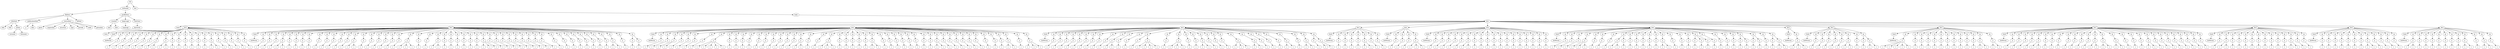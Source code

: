 digraph Tree {
	"t0" [label = "TEI"];
	"t1" [label = "teiHeader"];
	"t2" [label = "fileDesc"];
	"t3" [label = "titleStmt"];
	"t4" [label = "title"];
	"t5" [label = "title"];
	"t6" [label = "author"];
	"t7" [label = "surname"];
	"t8" [label = "forename"];
	"t9" [label = "publicationStmt"];
	"t10" [label = "p"];
	"t11" [label = "idno"];
	"t12" [label = "sourceDesc"];
	"t13" [label = "genre"];
	"t14" [label = "inspiration"];
	"t15" [label = "structure"];
	"t16" [label = "type"];
	"t17" [label = "periode"];
	"t18" [label = "taille"];
	"t19" [label = "permalien"];
	"t20" [label = "edStmt"];
	"t21" [label = "profileDesc"];
	"t22" [label = "creation"];
	"t23" [label = "date"];
	"t24" [label = "date"];
	"t25" [label = "langUsage"];
	"t26" [label = "language"];
	"t27" [label = "textClass"];
	"t28" [label = "keywords"];
	"t29" [label = "term"];
	"t30" [label = "text"];
	"t31" [label = "body"];
	"t32" [label = "div1"];
	"t33" [label = "head"];
	"t34" [label = "div2"];
	"t35" [label = "head"];
	"t36" [label = "listPerson"];
	"t37" [label = "sp"];
	"t38" [label = "p"];
	"t39" [label = "s"];
	"t40" [label = "sp"];
	"t41" [label = "p"];
	"t42" [label = "s"];
	"t43" [label = "sp"];
	"t44" [label = "p"];
	"t45" [label = "s"];
	"t46" [label = "sp"];
	"t47" [label = "p"];
	"t48" [label = "s"];
	"t49" [label = "sp"];
	"t50" [label = "p"];
	"t51" [label = "s"];
	"t52" [label = "sp"];
	"t53" [label = "p"];
	"t54" [label = "s"];
	"t55" [label = "sp"];
	"t56" [label = "p"];
	"t57" [label = "s"];
	"t58" [label = "s"];
	"t59" [label = "sp"];
	"t60" [label = "p"];
	"t61" [label = "s"];
	"t62" [label = "s"];
	"t63" [label = "sp"];
	"t64" [label = "p"];
	"t65" [label = "s"];
	"t66" [label = "sp"];
	"t67" [label = "p"];
	"t68" [label = "s"];
	"t69" [label = "sp"];
	"t70" [label = "p"];
	"t71" [label = "s"];
	"t72" [label = "sp"];
	"t73" [label = "p"];
	"t74" [label = "s"];
	"t75" [label = "sp"];
	"t76" [label = "p"];
	"t77" [label = "s"];
	"t78" [label = "sp"];
	"t79" [label = "p"];
	"t80" [label = "s"];
	"t81" [label = "sp"];
	"t82" [label = "p"];
	"t83" [label = "s"];
	"t84" [label = "s"];
	"t85" [label = "sp"];
	"t86" [label = "p"];
	"t87" [label = "s"];
	"t88" [label = "sp"];
	"t89" [label = "p"];
	"t90" [label = "s"];
	"t91" [label = "sp"];
	"t92" [label = "p"];
	"t93" [label = "s"];
	"t94" [label = "sp"];
	"t95" [label = "p"];
	"t96" [label = "s"];
	"t97" [label = "sp"];
	"t98" [label = "p"];
	"t99" [label = "s"];
	"t100" [label = "div2"];
	"t101" [label = "head"];
	"t102" [label = "listPerson"];
	"t103" [label = "sp"];
	"t104" [label = "p"];
	"t105" [label = "s"];
	"t106" [label = "sp"];
	"t107" [label = "p"];
	"t108" [label = "s"];
	"t109" [label = "sp"];
	"t110" [label = "p"];
	"t111" [label = "s"];
	"t112" [label = "sp"];
	"t113" [label = "p"];
	"t114" [label = "s"];
	"t115" [label = "s"];
	"t116" [label = "sp"];
	"t117" [label = "p"];
	"t118" [label = "s"];
	"t119" [label = "sp"];
	"t120" [label = "p"];
	"t121" [label = "s"];
	"t122" [label = "sp"];
	"t123" [label = "p"];
	"t124" [label = "s"];
	"t125" [label = "sp"];
	"t126" [label = "p"];
	"t127" [label = "s"];
	"t128" [label = "sp"];
	"t129" [label = "p"];
	"t130" [label = "s"];
	"t131" [label = "sp"];
	"t132" [label = "p"];
	"t133" [label = "s"];
	"t134" [label = "sp"];
	"t135" [label = "p"];
	"t136" [label = "s"];
	"t137" [label = "sp"];
	"t138" [label = "p"];
	"t139" [label = "s"];
	"t140" [label = "sp"];
	"t141" [label = "p"];
	"t142" [label = "s"];
	"t143" [label = "sp"];
	"t144" [label = "p"];
	"t145" [label = "s"];
	"t146" [label = "s"];
	"t147" [label = "sp"];
	"t148" [label = "p"];
	"t149" [label = "s"];
	"t150" [label = "sp"];
	"t151" [label = "p"];
	"t152" [label = "s"];
	"t153" [label = "sp"];
	"t154" [label = "p"];
	"t155" [label = "s"];
	"t156" [label = "sp"];
	"t157" [label = "p"];
	"t158" [label = "s"];
	"t159" [label = "sp"];
	"t160" [label = "p"];
	"t161" [label = "s"];
	"t162" [label = "sp"];
	"t163" [label = "p"];
	"t164" [label = "s"];
	"t165" [label = "sp"];
	"t166" [label = "p"];
	"t167" [label = "s"];
	"t168" [label = "s"];
	"t169" [label = "s"];
	"t170" [label = "sp"];
	"t171" [label = "p"];
	"t172" [label = "s"];
	"t173" [label = "sp"];
	"t174" [label = "p"];
	"t175" [label = "s"];
	"t176" [label = "sp"];
	"t177" [label = "p"];
	"t178" [label = "s"];
	"t179" [label = "s"];
	"t180" [label = "sp"];
	"t181" [label = "p"];
	"t182" [label = "s"];
	"t183" [label = "sp"];
	"t184" [label = "p"];
	"t185" [label = "s"];
	"t186" [label = "sp"];
	"t187" [label = "p"];
	"t188" [label = "s"];
	"t189" [label = "sp"];
	"t190" [label = "p"];
	"t191" [label = "s"];
	"t192" [label = "sp"];
	"t193" [label = "p"];
	"t194" [label = "s"];
	"t195" [label = "sp"];
	"t196" [label = "p"];
	"t197" [label = "s"];
	"t198" [label = "sp"];
	"t199" [label = "p"];
	"t200" [label = "s"];
	"t201" [label = "s"];
	"t202" [label = "s"];
	"t203" [label = "sp"];
	"t204" [label = "p"];
	"t205" [label = "s"];
	"t206" [label = "sp"];
	"t207" [label = "p"];
	"t208" [label = "s"];
	"t209" [label = "sp"];
	"t210" [label = "p"];
	"t211" [label = "s"];
	"t212" [label = "sp"];
	"t213" [label = "p"];
	"t214" [label = "s"];
	"t215" [label = "sp"];
	"t216" [label = "p"];
	"t217" [label = "s"];
	"t218" [label = "sp"];
	"t219" [label = "p"];
	"t220" [label = "s"];
	"t221" [label = "sp"];
	"t222" [label = "p"];
	"t223" [label = "s"];
	"t224" [label = "sp"];
	"t225" [label = "p"];
	"t226" [label = "s"];
	"t227" [label = "sp"];
	"t228" [label = "p"];
	"t229" [label = "s"];
	"t230" [label = "sp"];
	"t231" [label = "p"];
	"t232" [label = "s"];
	"t233" [label = "sp"];
	"t234" [label = "p"];
	"t235" [label = "s"];
	"t236" [label = "sp"];
	"t237" [label = "p"];
	"t238" [label = "s"];
	"t239" [label = "sp"];
	"t240" [label = "p"];
	"t241" [label = "s"];
	"t242" [label = "sp"];
	"t243" [label = "p"];
	"t244" [label = "s"];
	"t245" [label = "sp"];
	"t246" [label = "p"];
	"t247" [label = "s"];
	"t248" [label = "sp"];
	"t249" [label = "p"];
	"t250" [label = "s"];
	"t251" [label = "sp"];
	"t252" [label = "p"];
	"t253" [label = "s"];
	"t254" [label = "sp"];
	"t255" [label = "p"];
	"t256" [label = "s"];
	"t257" [label = "s"];
	"t258" [label = "sp"];
	"t259" [label = "p"];
	"t260" [label = "s"];
	"t261" [label = "sp"];
	"t262" [label = "p"];
	"t263" [label = "s"];
	"t264" [label = "p"];
	"t265" [label = "s"];
	"t266" [label = "div2"];
	"t267" [label = "head"];
	"t268" [label = "listPerson"];
	"t269" [label = "sp"];
	"t270" [label = "p"];
	"t271" [label = "s"];
	"t272" [label = "sp"];
	"t273" [label = "p"];
	"t274" [label = "s"];
	"t275" [label = "sp"];
	"t276" [label = "p"];
	"t277" [label = "s"];
	"t278" [label = "s"];
	"t279" [label = "sp"];
	"t280" [label = "p"];
	"t281" [label = "s"];
	"t282" [label = "sp"];
	"t283" [label = "p"];
	"t284" [label = "s"];
	"t285" [label = "sp"];
	"t286" [label = "p"];
	"t287" [label = "s"];
	"t288" [label = "sp"];
	"t289" [label = "p"];
	"t290" [label = "s"];
	"t291" [label = "sp"];
	"t292" [label = "p"];
	"t293" [label = "s"];
	"t294" [label = "s"];
	"t295" [label = "s"];
	"t296" [label = "s"];
	"t297" [label = "s"];
	"t298" [label = "sp"];
	"t299" [label = "p"];
	"t300" [label = "s"];
	"t301" [label = "sp"];
	"t302" [label = "p"];
	"t303" [label = "s"];
	"t304" [label = "sp"];
	"t305" [label = "p"];
	"t306" [label = "s"];
	"t307" [label = "sp"];
	"t308" [label = "p"];
	"t309" [label = "s"];
	"t310" [label = "sp"];
	"t311" [label = "p"];
	"t312" [label = "s"];
	"t313" [label = "sp"];
	"t314" [label = "p"];
	"t315" [label = "s"];
	"t316" [label = "sp"];
	"t317" [label = "p"];
	"t318" [label = "s"];
	"t319" [label = "sp"];
	"t320" [label = "p"];
	"t321" [label = "s"];
	"t322" [label = "sp"];
	"t323" [label = "p"];
	"t324" [label = "s"];
	"t325" [label = "sp"];
	"t326" [label = "p"];
	"t327" [label = "s"];
	"t328" [label = "sp"];
	"t329" [label = "p"];
	"t330" [label = "s"];
	"t331" [label = "s"];
	"t332" [label = "sp"];
	"t333" [label = "p"];
	"t334" [label = "s"];
	"t335" [label = "sp"];
	"t336" [label = "p"];
	"t337" [label = "s"];
	"t338" [label = "sp"];
	"t339" [label = "p"];
	"t340" [label = "s"];
	"t341" [label = "s"];
	"t342" [label = "s"];
	"t343" [label = "sp"];
	"t344" [label = "p"];
	"t345" [label = "s"];
	"t346" [label = "sp"];
	"t347" [label = "p"];
	"t348" [label = "s"];
	"t349" [label = "sp"];
	"t350" [label = "p"];
	"t351" [label = "s"];
	"t352" [label = "sp"];
	"t353" [label = "p"];
	"t354" [label = "s"];
	"t355" [label = "sp"];
	"t356" [label = "p"];
	"t357" [label = "s"];
	"t358" [label = "sp"];
	"t359" [label = "p"];
	"t360" [label = "s"];
	"t361" [label = "s"];
	"t362" [label = "sp"];
	"t363" [label = "p"];
	"t364" [label = "s"];
	"t365" [label = "sp"];
	"t366" [label = "p"];
	"t367" [label = "s"];
	"t368" [label = "sp"];
	"t369" [label = "p"];
	"t370" [label = "s"];
	"t371" [label = "sp"];
	"t372" [label = "p"];
	"t373" [label = "s"];
	"t374" [label = "sp"];
	"t375" [label = "p"];
	"t376" [label = "s"];
	"t377" [label = "sp"];
	"t378" [label = "p"];
	"t379" [label = "s"];
	"t380" [label = "sp"];
	"t381" [label = "p"];
	"t382" [label = "s"];
	"t383" [label = "sp"];
	"t384" [label = "p"];
	"t385" [label = "s"];
	"t386" [label = "sp"];
	"t387" [label = "p"];
	"t388" [label = "s"];
	"t389" [label = "s"];
	"t390" [label = "sp"];
	"t391" [label = "p"];
	"t392" [label = "s"];
	"t393" [label = "sp"];
	"t394" [label = "p"];
	"t395" [label = "s"];
	"t396" [label = "sp"];
	"t397" [label = "p"];
	"t398" [label = "s"];
	"t399" [label = "sp"];
	"t400" [label = "p"];
	"t401" [label = "s"];
	"t402" [label = "sp"];
	"t403" [label = "p"];
	"t404" [label = "s"];
	"t405" [label = "sp"];
	"t406" [label = "p"];
	"t407" [label = "s"];
	"t408" [label = "sp"];
	"t409" [label = "p"];
	"t410" [label = "s"];
	"t411" [label = "sp"];
	"t412" [label = "p"];
	"t413" [label = "s"];
	"t414" [label = "sp"];
	"t415" [label = "p"];
	"t416" [label = "s"];
	"t417" [label = "sp"];
	"t418" [label = "p"];
	"t419" [label = "s"];
	"t420" [label = "s"];
	"t421" [label = "sp"];
	"t422" [label = "p"];
	"t423" [label = "s"];
	"t424" [label = "sp"];
	"t425" [label = "p"];
	"t426" [label = "s"];
	"t427" [label = "s"];
	"t428" [label = "s"];
	"t429" [label = "div2"];
	"t430" [label = "head"];
	"t431" [label = "listPerson"];
	"t432" [label = "sp"];
	"t433" [label = "p"];
	"t434" [label = "s"];
	"t435" [label = "sp"];
	"t436" [label = "p"];
	"t437" [label = "s"];
	"t438" [label = "sp"];
	"t439" [label = "p"];
	"t440" [label = "s"];
	"t441" [label = "sp"];
	"t442" [label = "p"];
	"t443" [label = "s"];
	"t444" [label = "sp"];
	"t445" [label = "p"];
	"t446" [label = "s"];
	"t447" [label = "sp"];
	"t448" [label = "p"];
	"t449" [label = "s"];
	"t450" [label = "sp"];
	"t451" [label = "p"];
	"t452" [label = "s"];
	"t453" [label = "sp"];
	"t454" [label = "p"];
	"t455" [label = "s"];
	"t456" [label = "sp"];
	"t457" [label = "p"];
	"t458" [label = "s"];
	"t459" [label = "sp"];
	"t460" [label = "p"];
	"t461" [label = "s"];
	"t462" [label = "s"];
	"t463" [label = "sp"];
	"t464" [label = "p"];
	"t465" [label = "s"];
	"t466" [label = "sp"];
	"t467" [label = "p"];
	"t468" [label = "s"];
	"t469" [label = "sp"];
	"t470" [label = "p"];
	"t471" [label = "s"];
	"t472" [label = "p"];
	"t473" [label = "s"];
	"t474" [label = "s"];
	"t475" [label = "s"];
	"t476" [label = "s"];
	"t477" [label = "sp"];
	"t478" [label = "p"];
	"t479" [label = "s"];
	"t480" [label = "sp"];
	"t481" [label = "p"];
	"t482" [label = "s"];
	"t483" [label = "s"];
	"t484" [label = "s"];
	"t485" [label = "sp"];
	"t486" [label = "p"];
	"t487" [label = "s"];
	"t488" [label = "sp"];
	"t489" [label = "p"];
	"t490" [label = "s"];
	"t491" [label = "sp"];
	"t492" [label = "p"];
	"t493" [label = "s"];
	"t494" [label = "s"];
	"t495" [label = "sp"];
	"t496" [label = "p"];
	"t497" [label = "s"];
	"t498" [label = "sp"];
	"t499" [label = "p"];
	"t500" [label = "s"];
	"t501" [label = "sp"];
	"t502" [label = "p"];
	"t503" [label = "s"];
	"t504" [label = "sp"];
	"t505" [label = "p"];
	"t506" [label = "s"];
	"t507" [label = "s"];
	"t508" [label = "s"];
	"t509" [label = "sp"];
	"t510" [label = "p"];
	"t511" [label = "s"];
	"t512" [label = "s"];
	"t513" [label = "sp"];
	"t514" [label = "p"];
	"t515" [label = "s"];
	"t516" [label = "sp"];
	"t517" [label = "p"];
	"t518" [label = "s"];
	"t519" [label = "sp"];
	"t520" [label = "p"];
	"t521" [label = "s"];
	"t522" [label = "sp"];
	"t523" [label = "p"];
	"t524" [label = "s"];
	"t525" [label = "s"];
	"t526" [label = "sp"];
	"t527" [label = "p"];
	"t528" [label = "s"];
	"t529" [label = "sp"];
	"t530" [label = "p"];
	"t531" [label = "s"];
	"t532" [label = "s"];
	"t533" [label = "sp"];
	"t534" [label = "p"];
	"t535" [label = "s"];
	"t536" [label = "p"];
	"t537" [label = "s"];
	"t538" [label = "s"];
	"t539" [label = "div2"];
	"t540" [label = "head"];
	"t541" [label = "listPerson"];
	"t542" [label = "sp"];
	"t543" [label = "p"];
	"t544" [label = "s"];
	"t545" [label = "sp"];
	"t546" [label = "p"];
	"t547" [label = "s"];
	"t548" [label = "sp"];
	"t549" [label = "p"];
	"t550" [label = "s"];
	"t551" [label = "sp"];
	"t552" [label = "p"];
	"t553" [label = "s"];
	"t554" [label = "sp"];
	"t555" [label = "p"];
	"t556" [label = "s"];
	"t557" [label = "s"];
	"t558" [label = "sp"];
	"t559" [label = "p"];
	"t560" [label = "s"];
	"t561" [label = "sp"];
	"t562" [label = "p"];
	"t563" [label = "s"];
	"t564" [label = "div2"];
	"t565" [label = "head"];
	"t566" [label = "listPerson"];
	"t567" [label = "sp"];
	"t568" [label = "p"];
	"t569" [label = "s"];
	"t570" [label = "sp"];
	"t571" [label = "p"];
	"t572" [label = "s"];
	"t573" [label = "sp"];
	"t574" [label = "p"];
	"t575" [label = "s"];
	"t576" [label = "sp"];
	"t577" [label = "p"];
	"t578" [label = "s"];
	"t579" [label = "s"];
	"t580" [label = "s"];
	"t581" [label = "div2"];
	"t582" [label = "head"];
	"t583" [label = "listPerson"];
	"t584" [label = "sp"];
	"t585" [label = "p"];
	"t586" [label = "s"];
	"t587" [label = "sp"];
	"t588" [label = "p"];
	"t589" [label = "s"];
	"t590" [label = "sp"];
	"t591" [label = "p"];
	"t592" [label = "s"];
	"t593" [label = "sp"];
	"t594" [label = "p"];
	"t595" [label = "s"];
	"t596" [label = "sp"];
	"t597" [label = "p"];
	"t598" [label = "s"];
	"t599" [label = "sp"];
	"t600" [label = "p"];
	"t601" [label = "s"];
	"t602" [label = "s"];
	"t603" [label = "sp"];
	"t604" [label = "p"];
	"t605" [label = "s"];
	"t606" [label = "sp"];
	"t607" [label = "p"];
	"t608" [label = "s"];
	"t609" [label = "sp"];
	"t610" [label = "p"];
	"t611" [label = "s"];
	"t612" [label = "sp"];
	"t613" [label = "p"];
	"t614" [label = "s"];
	"t615" [label = "sp"];
	"t616" [label = "p"];
	"t617" [label = "s"];
	"t618" [label = "sp"];
	"t619" [label = "p"];
	"t620" [label = "s"];
	"t621" [label = "sp"];
	"t622" [label = "p"];
	"t623" [label = "s"];
	"t624" [label = "sp"];
	"t625" [label = "p"];
	"t626" [label = "s"];
	"t627" [label = "sp"];
	"t628" [label = "p"];
	"t629" [label = "s"];
	"t630" [label = "sp"];
	"t631" [label = "p"];
	"t632" [label = "s"];
	"t633" [label = "sp"];
	"t634" [label = "p"];
	"t635" [label = "s"];
	"t636" [label = "sp"];
	"t637" [label = "p"];
	"t638" [label = "s"];
	"t639" [label = "div2"];
	"t640" [label = "head"];
	"t641" [label = "listPerson"];
	"t642" [label = "sp"];
	"t643" [label = "p"];
	"t644" [label = "s"];
	"t645" [label = "sp"];
	"t646" [label = "p"];
	"t647" [label = "s"];
	"t648" [label = "sp"];
	"t649" [label = "p"];
	"t650" [label = "s"];
	"t651" [label = "sp"];
	"t652" [label = "p"];
	"t653" [label = "s"];
	"t654" [label = "s"];
	"t655" [label = "s"];
	"t656" [label = "sp"];
	"t657" [label = "p"];
	"t658" [label = "s"];
	"t659" [label = "sp"];
	"t660" [label = "p"];
	"t661" [label = "s"];
	"t662" [label = "sp"];
	"t663" [label = "p"];
	"t664" [label = "s"];
	"t665" [label = "sp"];
	"t666" [label = "p"];
	"t667" [label = "s"];
	"t668" [label = "s"];
	"t669" [label = "p"];
	"t670" [label = "s"];
	"t671" [label = "sp"];
	"t672" [label = "p"];
	"t673" [label = "s"];
	"t674" [label = "sp"];
	"t675" [label = "p"];
	"t676" [label = "s"];
	"t677" [label = "sp"];
	"t678" [label = "p"];
	"t679" [label = "s"];
	"t680" [label = "sp"];
	"t681" [label = "p"];
	"t682" [label = "s"];
	"t683" [label = "sp"];
	"t684" [label = "p"];
	"t685" [label = "s"];
	"t686" [label = "sp"];
	"t687" [label = "p"];
	"t688" [label = "s"];
	"t689" [label = "s"];
	"t690" [label = "sp"];
	"t691" [label = "p"];
	"t692" [label = "s"];
	"t693" [label = "sp"];
	"t694" [label = "p"];
	"t695" [label = "s"];
	"t696" [label = "sp"];
	"t697" [label = "p"];
	"t698" [label = "s"];
	"t699" [label = "sp"];
	"t700" [label = "p"];
	"t701" [label = "s"];
	"t702" [label = "p"];
	"t703" [label = "s"];
	"t704" [label = "p"];
	"t705" [label = "s"];
	"t706" [label = "sp"];
	"t707" [label = "p"];
	"t708" [label = "s"];
	"t709" [label = "sp"];
	"t710" [label = "p"];
	"t711" [label = "s"];
	"t712" [label = "sp"];
	"t713" [label = "p"];
	"t714" [label = "s"];
	"t715" [label = "sp"];
	"t716" [label = "p"];
	"t717" [label = "s"];
	"t718" [label = "sp"];
	"t719" [label = "p"];
	"t720" [label = "s"];
	"t721" [label = "p"];
	"t722" [label = "s"];
	"t723" [label = "sp"];
	"t724" [label = "p"];
	"t725" [label = "s"];
	"t726" [label = "p"];
	"t727" [label = "s"];
	"t728" [label = "sp"];
	"t729" [label = "p"];
	"t730" [label = "s"];
	"t731" [label = "sp"];
	"t732" [label = "p"];
	"t733" [label = "s"];
	"t734" [label = "p"];
	"t735" [label = "s"];
	"t736" [label = "s"];
	"t737" [label = "div2"];
	"t738" [label = "head"];
	"t739" [label = "listPerson"];
	"t740" [label = "sp"];
	"t741" [label = "p"];
	"t742" [label = "s"];
	"t743" [label = "s"];
	"t744" [label = "s"];
	"t745" [label = "div2"];
	"t746" [label = "head"];
	"t747" [label = "listPerson"];
	"t748" [label = "sp"];
	"t749" [label = "p"];
	"t750" [label = "s"];
	"t751" [label = "sp"];
	"t752" [label = "p"];
	"t753" [label = "s"];
	"t754" [label = "sp"];
	"t755" [label = "p"];
	"t756" [label = "s"];
	"t757" [label = "sp"];
	"t758" [label = "p"];
	"t759" [label = "s"];
	"t760" [label = "sp"];
	"t761" [label = "p"];
	"t762" [label = "s"];
	"t763" [label = "sp"];
	"t764" [label = "p"];
	"t765" [label = "s"];
	"t766" [label = "s"];
	"t767" [label = "sp"];
	"t768" [label = "p"];
	"t769" [label = "s"];
	"t770" [label = "sp"];
	"t771" [label = "p"];
	"t772" [label = "s"];
	"t773" [label = "p"];
	"t774" [label = "s"];
	"t775" [label = "s"];
	"t776" [label = "div2"];
	"t777" [label = "head"];
	"t778" [label = "listPerson"];
	"t779" [label = "sp"];
	"t780" [label = "p"];
	"t781" [label = "s"];
	"t782" [label = "s"];
	"t783" [label = "s"];
	"t784" [label = "s"];
	"t785" [label = "s"];
	"t786" [label = "sp"];
	"t787" [label = "p"];
	"t788" [label = "s"];
	"t789" [label = "sp"];
	"t790" [label = "p"];
	"t791" [label = "s"];
	"t792" [label = "sp"];
	"t793" [label = "p"];
	"t794" [label = "s"];
	"t795" [label = "sp"];
	"t796" [label = "p"];
	"t797" [label = "s"];
	"t798" [label = "sp"];
	"t799" [label = "p"];
	"t800" [label = "s"];
	"t801" [label = "sp"];
	"t802" [label = "p"];
	"t803" [label = "s"];
	"t804" [label = "sp"];
	"t805" [label = "p"];
	"t806" [label = "s"];
	"t807" [label = "sp"];
	"t808" [label = "p"];
	"t809" [label = "s"];
	"t810" [label = "sp"];
	"t811" [label = "p"];
	"t812" [label = "s"];
	"t813" [label = "sp"];
	"t814" [label = "p"];
	"t815" [label = "s"];
	"t816" [label = "sp"];
	"t817" [label = "p"];
	"t818" [label = "s"];
	"t819" [label = "s"];
	"t820" [label = "sp"];
	"t821" [label = "p"];
	"t822" [label = "s"];
	"t823" [label = "s"];
	"t824" [label = "div2"];
	"t825" [label = "head"];
	"t826" [label = "listPerson"];
	"t827" [label = "sp"];
	"t828" [label = "p"];
	"t829" [label = "s"];
	"t830" [label = "sp"];
	"t831" [label = "p"];
	"t832" [label = "s"];
	"t833" [label = "sp"];
	"t834" [label = "p"];
	"t835" [label = "s"];
	"t836" [label = "sp"];
	"t837" [label = "p"];
	"t838" [label = "s"];
	"t839" [label = "sp"];
	"t840" [label = "p"];
	"t841" [label = "s"];
	"t842" [label = "s"];
	"t843" [label = "sp"];
	"t844" [label = "p"];
	"t845" [label = "s"];
	"t846" [label = "sp"];
	"t847" [label = "p"];
	"t848" [label = "s"];
	"t849" [label = "sp"];
	"t850" [label = "p"];
	"t851" [label = "s"];
	"t852" [label = "sp"];
	"t853" [label = "p"];
	"t854" [label = "s"];
	"t855" [label = "sp"];
	"t856" [label = "p"];
	"t857" [label = "s"];
	"t858" [label = "sp"];
	"t859" [label = "p"];
	"t860" [label = "s"];
	"t861" [label = "sp"];
	"t862" [label = "p"];
	"t863" [label = "s"];
	"t864" [label = "sp"];
	"t865" [label = "p"];
	"t866" [label = "s"];
	"t867" [label = "s"];
	"t868" [label = "sp"];
	"t869" [label = "p"];
	"t870" [label = "s"];
	"t871" [label = "s"];
	"t872" [label = "sp"];
	"t873" [label = "p"];
	"t874" [label = "s"];
	"t875" [label = "s"];
	"t876" [label = "sp"];
	"t877" [label = "p"];
	"t878" [label = "s"];
	"t879" [label = "sp"];
	"t880" [label = "p"];
	"t881" [label = "s"];
	"t882" [label = "sp"];
	"t883" [label = "p"];
	"t884" [label = "s"];
	"t885" [label = "sp"];
	"t886" [label = "p"];
	"t887" [label = "s"];
	"t888" [label = "s"];
	"t889" [label = "sp"];
	"t890" [label = "p"];
	"t891" [label = "s"];
	"t892" [label = "sp"];
	"t893" [label = "p"];
	"t894" [label = "s"];
	"t895" [label = "sp"];
	"t896" [label = "p"];
	"t897" [label = "s"];
	"t898" [label = "sp"];
	"t899" [label = "p"];
	"t900" [label = "s"];
	"t901" [label = "sp"];
	"t902" [label = "p"];
	"t903" [label = "s"];
	"t904" [label = "sp"];
	"t905" [label = "p"];
	"t906" [label = "s"];
	"t907" [label = "sp"];
	"t908" [label = "p"];
	"t909" [label = "s"];
	"t910" [label = "sp"];
	"t911" [label = "p"];
	"t912" [label = "s"];
	"t913" [label = "div2"];
	"t914" [label = "head"];
	"t915" [label = "listPerson"];
	"t916" [label = "sp"];
	"t917" [label = "p"];
	"t918" [label = "s"];
	"t919" [label = "sp"];
	"t920" [label = "p"];
	"t921" [label = "s"];
	"t922" [label = "s"];
	"t923" [label = "sp"];
	"t924" [label = "p"];
	"t925" [label = "s"];
	"t926" [label = "sp"];
	"t927" [label = "p"];
	"t928" [label = "s"];
	"t929" [label = "sp"];
	"t930" [label = "p"];
	"t931" [label = "s"];
	"t932" [label = "sp"];
	"t933" [label = "p"];
	"t934" [label = "s"];
	"t935" [label = "sp"];
	"t936" [label = "p"];
	"t937" [label = "s"];
	"t938" [label = "sp"];
	"t939" [label = "p"];
	"t940" [label = "s"];
	"t941" [label = "sp"];
	"t942" [label = "p"];
	"t943" [label = "s"];
	"t944" [label = "sp"];
	"t945" [label = "p"];
	"t946" [label = "s"];
	"t947" [label = "sp"];
	"t948" [label = "p"];
	"t949" [label = "s"];
	"t950" [label = "sp"];
	"t951" [label = "p"];
	"t952" [label = "s"];
	"t953" [label = "s"];
	"t954" [label = "sp"];
	"t955" [label = "p"];
	"t956" [label = "s"];
	"t957" [label = "sp"];
	"t958" [label = "p"];
	"t959" [label = "s"];
	"t960" [label = "div2"];
	"t961" [label = "head"];
	"t962" [label = "listPerson"];
	"t963" [label = "sp"];
	"t964" [label = "p"];
	"t965" [label = "s"];
	"t966" [label = "sp"];
	"t967" [label = "p"];
	"t968" [label = "s"];
	"t969" [label = "sp"];
	"t970" [label = "p"];
	"t971" [label = "s"];
	"t972" [label = "sp"];
	"t973" [label = "p"];
	"t974" [label = "s"];
	"t975" [label = "sp"];
	"t976" [label = "p"];
	"t977" [label = "s"];
	"t978" [label = "sp"];
	"t979" [label = "p"];
	"t980" [label = "s"];
	"t981" [label = "sp"];
	"t982" [label = "p"];
	"t983" [label = "s"];
	"t984" [label = "sp"];
	"t985" [label = "p"];
	"t986" [label = "s"];
	"t987" [label = "s"];
	"t988" [label = "sp"];
	"t989" [label = "p"];
	"t990" [label = "s"];
	"t991" [label = "sp"];
	"t992" [label = "p"];
	"t993" [label = "s"];
	"t994" [label = "sp"];
	"t995" [label = "p"];
	"t996" [label = "s"];
	"t997" [label = "sp"];
	"t998" [label = "p"];
	"t999" [label = "s"];
	"t1000" [label = "div2"];
	"t1001" [label = "head"];
	"t1002" [label = "listPerson"];
	"t1003" [label = "sp"];
	"t1004" [label = "p"];
	"t1005" [label = "s"];
	"t1006" [label = "s"];
	"t1007" [label = "sp"];
	"t1008" [label = "p"];
	"t1009" [label = "s"];
	"t1010" [label = "sp"];
	"t1011" [label = "p"];
	"t1012" [label = "s"];
	"t1013" [label = "sp"];
	"t1014" [label = "p"];
	"t1015" [label = "s"];
	"t1016" [label = "sp"];
	"t1017" [label = "p"];
	"t1018" [label = "s"];
	"t1019" [label = "sp"];
	"t1020" [label = "p"];
	"t1021" [label = "s"];
	"t1022" [label = "sp"];
	"t1023" [label = "p"];
	"t1024" [label = "s"];
	"t1025" [label = "sp"];
	"t1026" [label = "p"];
	"t1027" [label = "s"];
	"t1028" [label = "sp"];
	"t1029" [label = "p"];
	"t1030" [label = "s"];
	"t1031" [label = "s"];
	"t1032" [label = "sp"];
	"t1033" [label = "p"];
	"t1034" [label = "s"];
	"t1035" [label = "sp"];
	"t1036" [label = "p"];
	"t1037" [label = "s"];
	"t1038" [label = "s"];
	"t1039" [label = "sp"];
	"t1040" [label = "p"];
	"t1041" [label = "s"];
	"t0" -> "t1";
	"t1" -> "t2";
	"t2" -> "t3";
	"t3" -> "t4";
	"t3" -> "t5";
	"t3" -> "t6";
	"t6" -> "t7";
	"t6" -> "t8";
	"t2" -> "t9";
	"t9" -> "t10";
	"t9" -> "t11";
	"t2" -> "t12";
	"t12" -> "t13";
	"t12" -> "t14";
	"t12" -> "t15";
	"t12" -> "t16";
	"t12" -> "t17";
	"t12" -> "t18";
	"t12" -> "t19";
	"t2" -> "t20";
	"t1" -> "t21";
	"t21" -> "t22";
	"t22" -> "t23";
	"t22" -> "t24";
	"t21" -> "t25";
	"t25" -> "t26";
	"t21" -> "t27";
	"t27" -> "t28";
	"t28" -> "t29";
	"t0" -> "t30";
	"t30" -> "t31";
	"t31" -> "t32";
	"t32" -> "t33";
	"t32" -> "t34";
	"t34" -> "t35";
	"t35" -> "t36";
	"t34" -> "t37";
	"t37" -> "t38";
	"t38" -> "t39";
	"t34" -> "t40";
	"t40" -> "t41";
	"t41" -> "t42";
	"t34" -> "t43";
	"t43" -> "t44";
	"t44" -> "t45";
	"t34" -> "t46";
	"t46" -> "t47";
	"t47" -> "t48";
	"t34" -> "t49";
	"t49" -> "t50";
	"t50" -> "t51";
	"t34" -> "t52";
	"t52" -> "t53";
	"t53" -> "t54";
	"t34" -> "t55";
	"t55" -> "t56";
	"t56" -> "t57";
	"t56" -> "t58";
	"t34" -> "t59";
	"t59" -> "t60";
	"t60" -> "t61";
	"t60" -> "t62";
	"t34" -> "t63";
	"t63" -> "t64";
	"t64" -> "t65";
	"t34" -> "t66";
	"t66" -> "t67";
	"t67" -> "t68";
	"t34" -> "t69";
	"t69" -> "t70";
	"t70" -> "t71";
	"t34" -> "t72";
	"t72" -> "t73";
	"t73" -> "t74";
	"t34" -> "t75";
	"t75" -> "t76";
	"t76" -> "t77";
	"t34" -> "t78";
	"t78" -> "t79";
	"t79" -> "t80";
	"t34" -> "t81";
	"t81" -> "t82";
	"t82" -> "t83";
	"t82" -> "t84";
	"t34" -> "t85";
	"t85" -> "t86";
	"t86" -> "t87";
	"t34" -> "t88";
	"t88" -> "t89";
	"t89" -> "t90";
	"t34" -> "t91";
	"t91" -> "t92";
	"t92" -> "t93";
	"t34" -> "t94";
	"t94" -> "t95";
	"t95" -> "t96";
	"t34" -> "t97";
	"t97" -> "t98";
	"t98" -> "t99";
	"t32" -> "t100";
	"t100" -> "t101";
	"t101" -> "t102";
	"t100" -> "t103";
	"t103" -> "t104";
	"t104" -> "t105";
	"t100" -> "t106";
	"t106" -> "t107";
	"t107" -> "t108";
	"t100" -> "t109";
	"t109" -> "t110";
	"t110" -> "t111";
	"t100" -> "t112";
	"t112" -> "t113";
	"t113" -> "t114";
	"t113" -> "t115";
	"t100" -> "t116";
	"t116" -> "t117";
	"t117" -> "t118";
	"t100" -> "t119";
	"t119" -> "t120";
	"t120" -> "t121";
	"t100" -> "t122";
	"t122" -> "t123";
	"t123" -> "t124";
	"t100" -> "t125";
	"t125" -> "t126";
	"t126" -> "t127";
	"t100" -> "t128";
	"t128" -> "t129";
	"t129" -> "t130";
	"t100" -> "t131";
	"t131" -> "t132";
	"t132" -> "t133";
	"t100" -> "t134";
	"t134" -> "t135";
	"t135" -> "t136";
	"t100" -> "t137";
	"t137" -> "t138";
	"t138" -> "t139";
	"t100" -> "t140";
	"t140" -> "t141";
	"t141" -> "t142";
	"t100" -> "t143";
	"t143" -> "t144";
	"t144" -> "t145";
	"t144" -> "t146";
	"t100" -> "t147";
	"t147" -> "t148";
	"t148" -> "t149";
	"t100" -> "t150";
	"t150" -> "t151";
	"t151" -> "t152";
	"t100" -> "t153";
	"t153" -> "t154";
	"t154" -> "t155";
	"t100" -> "t156";
	"t156" -> "t157";
	"t157" -> "t158";
	"t100" -> "t159";
	"t159" -> "t160";
	"t160" -> "t161";
	"t100" -> "t162";
	"t162" -> "t163";
	"t163" -> "t164";
	"t100" -> "t165";
	"t165" -> "t166";
	"t166" -> "t167";
	"t166" -> "t168";
	"t166" -> "t169";
	"t100" -> "t170";
	"t170" -> "t171";
	"t171" -> "t172";
	"t100" -> "t173";
	"t173" -> "t174";
	"t174" -> "t175";
	"t100" -> "t176";
	"t176" -> "t177";
	"t177" -> "t178";
	"t177" -> "t179";
	"t100" -> "t180";
	"t180" -> "t181";
	"t181" -> "t182";
	"t100" -> "t183";
	"t183" -> "t184";
	"t184" -> "t185";
	"t100" -> "t186";
	"t186" -> "t187";
	"t187" -> "t188";
	"t100" -> "t189";
	"t189" -> "t190";
	"t190" -> "t191";
	"t100" -> "t192";
	"t192" -> "t193";
	"t193" -> "t194";
	"t100" -> "t195";
	"t195" -> "t196";
	"t196" -> "t197";
	"t100" -> "t198";
	"t198" -> "t199";
	"t199" -> "t200";
	"t199" -> "t201";
	"t199" -> "t202";
	"t100" -> "t203";
	"t203" -> "t204";
	"t204" -> "t205";
	"t100" -> "t206";
	"t206" -> "t207";
	"t207" -> "t208";
	"t100" -> "t209";
	"t209" -> "t210";
	"t210" -> "t211";
	"t100" -> "t212";
	"t212" -> "t213";
	"t213" -> "t214";
	"t100" -> "t215";
	"t215" -> "t216";
	"t216" -> "t217";
	"t100" -> "t218";
	"t218" -> "t219";
	"t219" -> "t220";
	"t100" -> "t221";
	"t221" -> "t222";
	"t222" -> "t223";
	"t100" -> "t224";
	"t224" -> "t225";
	"t225" -> "t226";
	"t100" -> "t227";
	"t227" -> "t228";
	"t228" -> "t229";
	"t100" -> "t230";
	"t230" -> "t231";
	"t231" -> "t232";
	"t100" -> "t233";
	"t233" -> "t234";
	"t234" -> "t235";
	"t100" -> "t236";
	"t236" -> "t237";
	"t237" -> "t238";
	"t100" -> "t239";
	"t239" -> "t240";
	"t240" -> "t241";
	"t100" -> "t242";
	"t242" -> "t243";
	"t243" -> "t244";
	"t100" -> "t245";
	"t245" -> "t246";
	"t246" -> "t247";
	"t100" -> "t248";
	"t248" -> "t249";
	"t249" -> "t250";
	"t100" -> "t251";
	"t251" -> "t252";
	"t252" -> "t253";
	"t100" -> "t254";
	"t254" -> "t255";
	"t255" -> "t256";
	"t255" -> "t257";
	"t100" -> "t258";
	"t258" -> "t259";
	"t259" -> "t260";
	"t100" -> "t261";
	"t261" -> "t262";
	"t262" -> "t263";
	"t261" -> "t264";
	"t264" -> "t265";
	"t32" -> "t266";
	"t266" -> "t267";
	"t267" -> "t268";
	"t266" -> "t269";
	"t269" -> "t270";
	"t270" -> "t271";
	"t266" -> "t272";
	"t272" -> "t273";
	"t273" -> "t274";
	"t266" -> "t275";
	"t275" -> "t276";
	"t276" -> "t277";
	"t276" -> "t278";
	"t266" -> "t279";
	"t279" -> "t280";
	"t280" -> "t281";
	"t266" -> "t282";
	"t282" -> "t283";
	"t283" -> "t284";
	"t266" -> "t285";
	"t285" -> "t286";
	"t286" -> "t287";
	"t266" -> "t288";
	"t288" -> "t289";
	"t289" -> "t290";
	"t266" -> "t291";
	"t291" -> "t292";
	"t292" -> "t293";
	"t292" -> "t294";
	"t292" -> "t295";
	"t292" -> "t296";
	"t292" -> "t297";
	"t266" -> "t298";
	"t298" -> "t299";
	"t299" -> "t300";
	"t266" -> "t301";
	"t301" -> "t302";
	"t302" -> "t303";
	"t266" -> "t304";
	"t304" -> "t305";
	"t305" -> "t306";
	"t266" -> "t307";
	"t307" -> "t308";
	"t308" -> "t309";
	"t266" -> "t310";
	"t310" -> "t311";
	"t311" -> "t312";
	"t266" -> "t313";
	"t313" -> "t314";
	"t314" -> "t315";
	"t266" -> "t316";
	"t316" -> "t317";
	"t317" -> "t318";
	"t266" -> "t319";
	"t319" -> "t320";
	"t320" -> "t321";
	"t266" -> "t322";
	"t322" -> "t323";
	"t323" -> "t324";
	"t266" -> "t325";
	"t325" -> "t326";
	"t326" -> "t327";
	"t266" -> "t328";
	"t328" -> "t329";
	"t329" -> "t330";
	"t329" -> "t331";
	"t266" -> "t332";
	"t332" -> "t333";
	"t333" -> "t334";
	"t266" -> "t335";
	"t335" -> "t336";
	"t336" -> "t337";
	"t266" -> "t338";
	"t338" -> "t339";
	"t339" -> "t340";
	"t339" -> "t341";
	"t339" -> "t342";
	"t266" -> "t343";
	"t343" -> "t344";
	"t344" -> "t345";
	"t266" -> "t346";
	"t346" -> "t347";
	"t347" -> "t348";
	"t266" -> "t349";
	"t349" -> "t350";
	"t350" -> "t351";
	"t266" -> "t352";
	"t352" -> "t353";
	"t353" -> "t354";
	"t266" -> "t355";
	"t355" -> "t356";
	"t356" -> "t357";
	"t266" -> "t358";
	"t358" -> "t359";
	"t359" -> "t360";
	"t359" -> "t361";
	"t266" -> "t362";
	"t362" -> "t363";
	"t363" -> "t364";
	"t266" -> "t365";
	"t365" -> "t366";
	"t366" -> "t367";
	"t266" -> "t368";
	"t368" -> "t369";
	"t369" -> "t370";
	"t266" -> "t371";
	"t371" -> "t372";
	"t372" -> "t373";
	"t266" -> "t374";
	"t374" -> "t375";
	"t375" -> "t376";
	"t266" -> "t377";
	"t377" -> "t378";
	"t378" -> "t379";
	"t266" -> "t380";
	"t380" -> "t381";
	"t381" -> "t382";
	"t266" -> "t383";
	"t383" -> "t384";
	"t384" -> "t385";
	"t266" -> "t386";
	"t386" -> "t387";
	"t387" -> "t388";
	"t387" -> "t389";
	"t266" -> "t390";
	"t390" -> "t391";
	"t391" -> "t392";
	"t266" -> "t393";
	"t393" -> "t394";
	"t394" -> "t395";
	"t266" -> "t396";
	"t396" -> "t397";
	"t397" -> "t398";
	"t266" -> "t399";
	"t399" -> "t400";
	"t400" -> "t401";
	"t266" -> "t402";
	"t402" -> "t403";
	"t403" -> "t404";
	"t266" -> "t405";
	"t405" -> "t406";
	"t406" -> "t407";
	"t266" -> "t408";
	"t408" -> "t409";
	"t409" -> "t410";
	"t266" -> "t411";
	"t411" -> "t412";
	"t412" -> "t413";
	"t266" -> "t414";
	"t414" -> "t415";
	"t415" -> "t416";
	"t266" -> "t417";
	"t417" -> "t418";
	"t418" -> "t419";
	"t418" -> "t420";
	"t266" -> "t421";
	"t421" -> "t422";
	"t422" -> "t423";
	"t266" -> "t424";
	"t424" -> "t425";
	"t425" -> "t426";
	"t425" -> "t427";
	"t425" -> "t428";
	"t32" -> "t429";
	"t429" -> "t430";
	"t430" -> "t431";
	"t429" -> "t432";
	"t432" -> "t433";
	"t433" -> "t434";
	"t429" -> "t435";
	"t435" -> "t436";
	"t436" -> "t437";
	"t429" -> "t438";
	"t438" -> "t439";
	"t439" -> "t440";
	"t429" -> "t441";
	"t441" -> "t442";
	"t442" -> "t443";
	"t429" -> "t444";
	"t444" -> "t445";
	"t445" -> "t446";
	"t429" -> "t447";
	"t447" -> "t448";
	"t448" -> "t449";
	"t429" -> "t450";
	"t450" -> "t451";
	"t451" -> "t452";
	"t429" -> "t453";
	"t453" -> "t454";
	"t454" -> "t455";
	"t429" -> "t456";
	"t456" -> "t457";
	"t457" -> "t458";
	"t429" -> "t459";
	"t459" -> "t460";
	"t460" -> "t461";
	"t460" -> "t462";
	"t429" -> "t463";
	"t463" -> "t464";
	"t464" -> "t465";
	"t429" -> "t466";
	"t466" -> "t467";
	"t467" -> "t468";
	"t429" -> "t469";
	"t469" -> "t470";
	"t470" -> "t471";
	"t469" -> "t472";
	"t472" -> "t473";
	"t472" -> "t474";
	"t472" -> "t475";
	"t472" -> "t476";
	"t429" -> "t477";
	"t477" -> "t478";
	"t478" -> "t479";
	"t429" -> "t480";
	"t480" -> "t481";
	"t481" -> "t482";
	"t481" -> "t483";
	"t481" -> "t484";
	"t429" -> "t485";
	"t485" -> "t486";
	"t486" -> "t487";
	"t429" -> "t488";
	"t488" -> "t489";
	"t489" -> "t490";
	"t429" -> "t491";
	"t491" -> "t492";
	"t492" -> "t493";
	"t492" -> "t494";
	"t429" -> "t495";
	"t495" -> "t496";
	"t496" -> "t497";
	"t429" -> "t498";
	"t498" -> "t499";
	"t499" -> "t500";
	"t429" -> "t501";
	"t501" -> "t502";
	"t502" -> "t503";
	"t429" -> "t504";
	"t504" -> "t505";
	"t505" -> "t506";
	"t505" -> "t507";
	"t505" -> "t508";
	"t429" -> "t509";
	"t509" -> "t510";
	"t510" -> "t511";
	"t510" -> "t512";
	"t429" -> "t513";
	"t513" -> "t514";
	"t514" -> "t515";
	"t429" -> "t516";
	"t516" -> "t517";
	"t517" -> "t518";
	"t429" -> "t519";
	"t519" -> "t520";
	"t520" -> "t521";
	"t429" -> "t522";
	"t522" -> "t523";
	"t523" -> "t524";
	"t523" -> "t525";
	"t429" -> "t526";
	"t526" -> "t527";
	"t527" -> "t528";
	"t429" -> "t529";
	"t529" -> "t530";
	"t530" -> "t531";
	"t530" -> "t532";
	"t429" -> "t533";
	"t533" -> "t534";
	"t534" -> "t535";
	"t533" -> "t536";
	"t536" -> "t537";
	"t536" -> "t538";
	"t32" -> "t539";
	"t539" -> "t540";
	"t540" -> "t541";
	"t539" -> "t542";
	"t542" -> "t543";
	"t543" -> "t544";
	"t539" -> "t545";
	"t545" -> "t546";
	"t546" -> "t547";
	"t539" -> "t548";
	"t548" -> "t549";
	"t549" -> "t550";
	"t539" -> "t551";
	"t551" -> "t552";
	"t552" -> "t553";
	"t539" -> "t554";
	"t554" -> "t555";
	"t555" -> "t556";
	"t555" -> "t557";
	"t539" -> "t558";
	"t558" -> "t559";
	"t559" -> "t560";
	"t539" -> "t561";
	"t561" -> "t562";
	"t562" -> "t563";
	"t32" -> "t564";
	"t564" -> "t565";
	"t565" -> "t566";
	"t564" -> "t567";
	"t567" -> "t568";
	"t568" -> "t569";
	"t564" -> "t570";
	"t570" -> "t571";
	"t571" -> "t572";
	"t564" -> "t573";
	"t573" -> "t574";
	"t574" -> "t575";
	"t564" -> "t576";
	"t576" -> "t577";
	"t577" -> "t578";
	"t577" -> "t579";
	"t577" -> "t580";
	"t32" -> "t581";
	"t581" -> "t582";
	"t582" -> "t583";
	"t581" -> "t584";
	"t584" -> "t585";
	"t585" -> "t586";
	"t581" -> "t587";
	"t587" -> "t588";
	"t588" -> "t589";
	"t581" -> "t590";
	"t590" -> "t591";
	"t591" -> "t592";
	"t581" -> "t593";
	"t593" -> "t594";
	"t594" -> "t595";
	"t581" -> "t596";
	"t596" -> "t597";
	"t597" -> "t598";
	"t581" -> "t599";
	"t599" -> "t600";
	"t600" -> "t601";
	"t600" -> "t602";
	"t581" -> "t603";
	"t603" -> "t604";
	"t604" -> "t605";
	"t581" -> "t606";
	"t606" -> "t607";
	"t607" -> "t608";
	"t581" -> "t609";
	"t609" -> "t610";
	"t610" -> "t611";
	"t581" -> "t612";
	"t612" -> "t613";
	"t613" -> "t614";
	"t581" -> "t615";
	"t615" -> "t616";
	"t616" -> "t617";
	"t581" -> "t618";
	"t618" -> "t619";
	"t619" -> "t620";
	"t581" -> "t621";
	"t621" -> "t622";
	"t622" -> "t623";
	"t581" -> "t624";
	"t624" -> "t625";
	"t625" -> "t626";
	"t581" -> "t627";
	"t627" -> "t628";
	"t628" -> "t629";
	"t581" -> "t630";
	"t630" -> "t631";
	"t631" -> "t632";
	"t581" -> "t633";
	"t633" -> "t634";
	"t634" -> "t635";
	"t581" -> "t636";
	"t636" -> "t637";
	"t637" -> "t638";
	"t32" -> "t639";
	"t639" -> "t640";
	"t640" -> "t641";
	"t639" -> "t642";
	"t642" -> "t643";
	"t643" -> "t644";
	"t639" -> "t645";
	"t645" -> "t646";
	"t646" -> "t647";
	"t639" -> "t648";
	"t648" -> "t649";
	"t649" -> "t650";
	"t639" -> "t651";
	"t651" -> "t652";
	"t652" -> "t653";
	"t652" -> "t654";
	"t652" -> "t655";
	"t639" -> "t656";
	"t656" -> "t657";
	"t657" -> "t658";
	"t639" -> "t659";
	"t659" -> "t660";
	"t660" -> "t661";
	"t639" -> "t662";
	"t662" -> "t663";
	"t663" -> "t664";
	"t639" -> "t665";
	"t665" -> "t666";
	"t666" -> "t667";
	"t666" -> "t668";
	"t665" -> "t669";
	"t669" -> "t670";
	"t639" -> "t671";
	"t671" -> "t672";
	"t672" -> "t673";
	"t639" -> "t674";
	"t674" -> "t675";
	"t675" -> "t676";
	"t639" -> "t677";
	"t677" -> "t678";
	"t678" -> "t679";
	"t639" -> "t680";
	"t680" -> "t681";
	"t681" -> "t682";
	"t639" -> "t683";
	"t683" -> "t684";
	"t684" -> "t685";
	"t639" -> "t686";
	"t686" -> "t687";
	"t687" -> "t688";
	"t687" -> "t689";
	"t639" -> "t690";
	"t690" -> "t691";
	"t691" -> "t692";
	"t639" -> "t693";
	"t693" -> "t694";
	"t694" -> "t695";
	"t639" -> "t696";
	"t696" -> "t697";
	"t697" -> "t698";
	"t639" -> "t699";
	"t699" -> "t700";
	"t700" -> "t701";
	"t699" -> "t702";
	"t702" -> "t703";
	"t699" -> "t704";
	"t704" -> "t705";
	"t639" -> "t706";
	"t706" -> "t707";
	"t707" -> "t708";
	"t639" -> "t709";
	"t709" -> "t710";
	"t710" -> "t711";
	"t639" -> "t712";
	"t712" -> "t713";
	"t713" -> "t714";
	"t639" -> "t715";
	"t715" -> "t716";
	"t716" -> "t717";
	"t639" -> "t718";
	"t718" -> "t719";
	"t719" -> "t720";
	"t718" -> "t721";
	"t721" -> "t722";
	"t639" -> "t723";
	"t723" -> "t724";
	"t724" -> "t725";
	"t723" -> "t726";
	"t726" -> "t727";
	"t639" -> "t728";
	"t728" -> "t729";
	"t729" -> "t730";
	"t639" -> "t731";
	"t731" -> "t732";
	"t732" -> "t733";
	"t731" -> "t734";
	"t734" -> "t735";
	"t734" -> "t736";
	"t32" -> "t737";
	"t737" -> "t738";
	"t738" -> "t739";
	"t737" -> "t740";
	"t740" -> "t741";
	"t741" -> "t742";
	"t741" -> "t743";
	"t741" -> "t744";
	"t32" -> "t745";
	"t745" -> "t746";
	"t746" -> "t747";
	"t745" -> "t748";
	"t748" -> "t749";
	"t749" -> "t750";
	"t745" -> "t751";
	"t751" -> "t752";
	"t752" -> "t753";
	"t745" -> "t754";
	"t754" -> "t755";
	"t755" -> "t756";
	"t745" -> "t757";
	"t757" -> "t758";
	"t758" -> "t759";
	"t745" -> "t760";
	"t760" -> "t761";
	"t761" -> "t762";
	"t745" -> "t763";
	"t763" -> "t764";
	"t764" -> "t765";
	"t764" -> "t766";
	"t745" -> "t767";
	"t767" -> "t768";
	"t768" -> "t769";
	"t745" -> "t770";
	"t770" -> "t771";
	"t771" -> "t772";
	"t770" -> "t773";
	"t773" -> "t774";
	"t773" -> "t775";
	"t32" -> "t776";
	"t776" -> "t777";
	"t777" -> "t778";
	"t776" -> "t779";
	"t779" -> "t780";
	"t780" -> "t781";
	"t780" -> "t782";
	"t780" -> "t783";
	"t780" -> "t784";
	"t780" -> "t785";
	"t776" -> "t786";
	"t786" -> "t787";
	"t787" -> "t788";
	"t776" -> "t789";
	"t789" -> "t790";
	"t790" -> "t791";
	"t776" -> "t792";
	"t792" -> "t793";
	"t793" -> "t794";
	"t776" -> "t795";
	"t795" -> "t796";
	"t796" -> "t797";
	"t776" -> "t798";
	"t798" -> "t799";
	"t799" -> "t800";
	"t776" -> "t801";
	"t801" -> "t802";
	"t802" -> "t803";
	"t776" -> "t804";
	"t804" -> "t805";
	"t805" -> "t806";
	"t776" -> "t807";
	"t807" -> "t808";
	"t808" -> "t809";
	"t776" -> "t810";
	"t810" -> "t811";
	"t811" -> "t812";
	"t776" -> "t813";
	"t813" -> "t814";
	"t814" -> "t815";
	"t776" -> "t816";
	"t816" -> "t817";
	"t817" -> "t818";
	"t817" -> "t819";
	"t776" -> "t820";
	"t820" -> "t821";
	"t821" -> "t822";
	"t821" -> "t823";
	"t32" -> "t824";
	"t824" -> "t825";
	"t825" -> "t826";
	"t824" -> "t827";
	"t827" -> "t828";
	"t828" -> "t829";
	"t824" -> "t830";
	"t830" -> "t831";
	"t831" -> "t832";
	"t824" -> "t833";
	"t833" -> "t834";
	"t834" -> "t835";
	"t824" -> "t836";
	"t836" -> "t837";
	"t837" -> "t838";
	"t824" -> "t839";
	"t839" -> "t840";
	"t840" -> "t841";
	"t840" -> "t842";
	"t824" -> "t843";
	"t843" -> "t844";
	"t844" -> "t845";
	"t824" -> "t846";
	"t846" -> "t847";
	"t847" -> "t848";
	"t824" -> "t849";
	"t849" -> "t850";
	"t850" -> "t851";
	"t824" -> "t852";
	"t852" -> "t853";
	"t853" -> "t854";
	"t824" -> "t855";
	"t855" -> "t856";
	"t856" -> "t857";
	"t824" -> "t858";
	"t858" -> "t859";
	"t859" -> "t860";
	"t824" -> "t861";
	"t861" -> "t862";
	"t862" -> "t863";
	"t824" -> "t864";
	"t864" -> "t865";
	"t865" -> "t866";
	"t865" -> "t867";
	"t824" -> "t868";
	"t868" -> "t869";
	"t869" -> "t870";
	"t869" -> "t871";
	"t824" -> "t872";
	"t872" -> "t873";
	"t873" -> "t874";
	"t873" -> "t875";
	"t824" -> "t876";
	"t876" -> "t877";
	"t877" -> "t878";
	"t824" -> "t879";
	"t879" -> "t880";
	"t880" -> "t881";
	"t824" -> "t882";
	"t882" -> "t883";
	"t883" -> "t884";
	"t824" -> "t885";
	"t885" -> "t886";
	"t886" -> "t887";
	"t886" -> "t888";
	"t824" -> "t889";
	"t889" -> "t890";
	"t890" -> "t891";
	"t824" -> "t892";
	"t892" -> "t893";
	"t893" -> "t894";
	"t824" -> "t895";
	"t895" -> "t896";
	"t896" -> "t897";
	"t824" -> "t898";
	"t898" -> "t899";
	"t899" -> "t900";
	"t824" -> "t901";
	"t901" -> "t902";
	"t902" -> "t903";
	"t824" -> "t904";
	"t904" -> "t905";
	"t905" -> "t906";
	"t824" -> "t907";
	"t907" -> "t908";
	"t908" -> "t909";
	"t824" -> "t910";
	"t910" -> "t911";
	"t911" -> "t912";
	"t32" -> "t913";
	"t913" -> "t914";
	"t914" -> "t915";
	"t913" -> "t916";
	"t916" -> "t917";
	"t917" -> "t918";
	"t913" -> "t919";
	"t919" -> "t920";
	"t920" -> "t921";
	"t920" -> "t922";
	"t913" -> "t923";
	"t923" -> "t924";
	"t924" -> "t925";
	"t913" -> "t926";
	"t926" -> "t927";
	"t927" -> "t928";
	"t913" -> "t929";
	"t929" -> "t930";
	"t930" -> "t931";
	"t913" -> "t932";
	"t932" -> "t933";
	"t933" -> "t934";
	"t913" -> "t935";
	"t935" -> "t936";
	"t936" -> "t937";
	"t913" -> "t938";
	"t938" -> "t939";
	"t939" -> "t940";
	"t913" -> "t941";
	"t941" -> "t942";
	"t942" -> "t943";
	"t913" -> "t944";
	"t944" -> "t945";
	"t945" -> "t946";
	"t913" -> "t947";
	"t947" -> "t948";
	"t948" -> "t949";
	"t913" -> "t950";
	"t950" -> "t951";
	"t951" -> "t952";
	"t951" -> "t953";
	"t913" -> "t954";
	"t954" -> "t955";
	"t955" -> "t956";
	"t913" -> "t957";
	"t957" -> "t958";
	"t958" -> "t959";
	"t32" -> "t960";
	"t960" -> "t961";
	"t961" -> "t962";
	"t960" -> "t963";
	"t963" -> "t964";
	"t964" -> "t965";
	"t960" -> "t966";
	"t966" -> "t967";
	"t967" -> "t968";
	"t960" -> "t969";
	"t969" -> "t970";
	"t970" -> "t971";
	"t960" -> "t972";
	"t972" -> "t973";
	"t973" -> "t974";
	"t960" -> "t975";
	"t975" -> "t976";
	"t976" -> "t977";
	"t960" -> "t978";
	"t978" -> "t979";
	"t979" -> "t980";
	"t960" -> "t981";
	"t981" -> "t982";
	"t982" -> "t983";
	"t960" -> "t984";
	"t984" -> "t985";
	"t985" -> "t986";
	"t985" -> "t987";
	"t960" -> "t988";
	"t988" -> "t989";
	"t989" -> "t990";
	"t960" -> "t991";
	"t991" -> "t992";
	"t992" -> "t993";
	"t960" -> "t994";
	"t994" -> "t995";
	"t995" -> "t996";
	"t960" -> "t997";
	"t997" -> "t998";
	"t998" -> "t999";
	"t32" -> "t1000";
	"t1000" -> "t1001";
	"t1001" -> "t1002";
	"t1000" -> "t1003";
	"t1003" -> "t1004";
	"t1004" -> "t1005";
	"t1004" -> "t1006";
	"t1000" -> "t1007";
	"t1007" -> "t1008";
	"t1008" -> "t1009";
	"t1000" -> "t1010";
	"t1010" -> "t1011";
	"t1011" -> "t1012";
	"t1000" -> "t1013";
	"t1013" -> "t1014";
	"t1014" -> "t1015";
	"t1000" -> "t1016";
	"t1016" -> "t1017";
	"t1017" -> "t1018";
	"t1000" -> "t1019";
	"t1019" -> "t1020";
	"t1020" -> "t1021";
	"t1000" -> "t1022";
	"t1022" -> "t1023";
	"t1023" -> "t1024";
	"t1000" -> "t1025";
	"t1025" -> "t1026";
	"t1026" -> "t1027";
	"t1000" -> "t1028";
	"t1028" -> "t1029";
	"t1029" -> "t1030";
	"t1029" -> "t1031";
	"t1000" -> "t1032";
	"t1032" -> "t1033";
	"t1033" -> "t1034";
	"t1000" -> "t1035";
	"t1035" -> "t1036";
	"t1036" -> "t1037";
	"t1036" -> "t1038";
	"t1000" -> "t1039";
	"t1039" -> "t1040";
	"t1040" -> "t1041";
}
